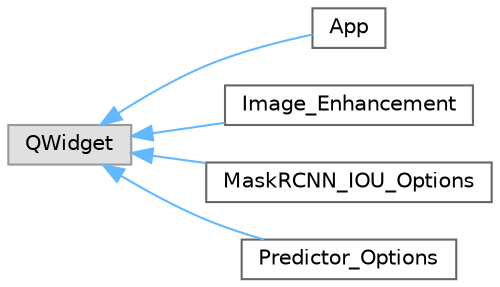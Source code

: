 digraph "Graphical Class Hierarchy"
{
 // LATEX_PDF_SIZE
  bgcolor="transparent";
  edge [fontname=Helvetica,fontsize=10,labelfontname=Helvetica,labelfontsize=10];
  node [fontname=Helvetica,fontsize=10,shape=box,height=0.2,width=0.4];
  rankdir="LR";
  Node0 [id="Node000000",label="QWidget",height=0.2,width=0.4,color="grey60", fillcolor="#E0E0E0", style="filled",tooltip=" "];
  Node0 -> Node1 [id="edge4_Node000000_Node000001",dir="back",color="steelblue1",style="solid",tooltip=" "];
  Node1 [id="Node000001",label="App",height=0.2,width=0.4,color="grey40", fillcolor="white", style="filled",URL="$a00182.html",tooltip=" "];
  Node0 -> Node2 [id="edge5_Node000000_Node000002",dir="back",color="steelblue1",style="solid",tooltip=" "];
  Node2 [id="Node000002",label="Image_Enhancement",height=0.2,width=0.4,color="grey40", fillcolor="white", style="filled",URL="$a00194.html",tooltip=" "];
  Node0 -> Node3 [id="edge6_Node000000_Node000003",dir="back",color="steelblue1",style="solid",tooltip=" "];
  Node3 [id="Node000003",label="MaskRCNN_IOU_Options",height=0.2,width=0.4,color="grey40", fillcolor="white", style="filled",URL="$a00186.html",tooltip=" "];
  Node0 -> Node4 [id="edge7_Node000000_Node000004",dir="back",color="steelblue1",style="solid",tooltip=" "];
  Node4 [id="Node000004",label="Predictor_Options",height=0.2,width=0.4,color="grey40", fillcolor="white", style="filled",URL="$a00190.html",tooltip=" "];
}
